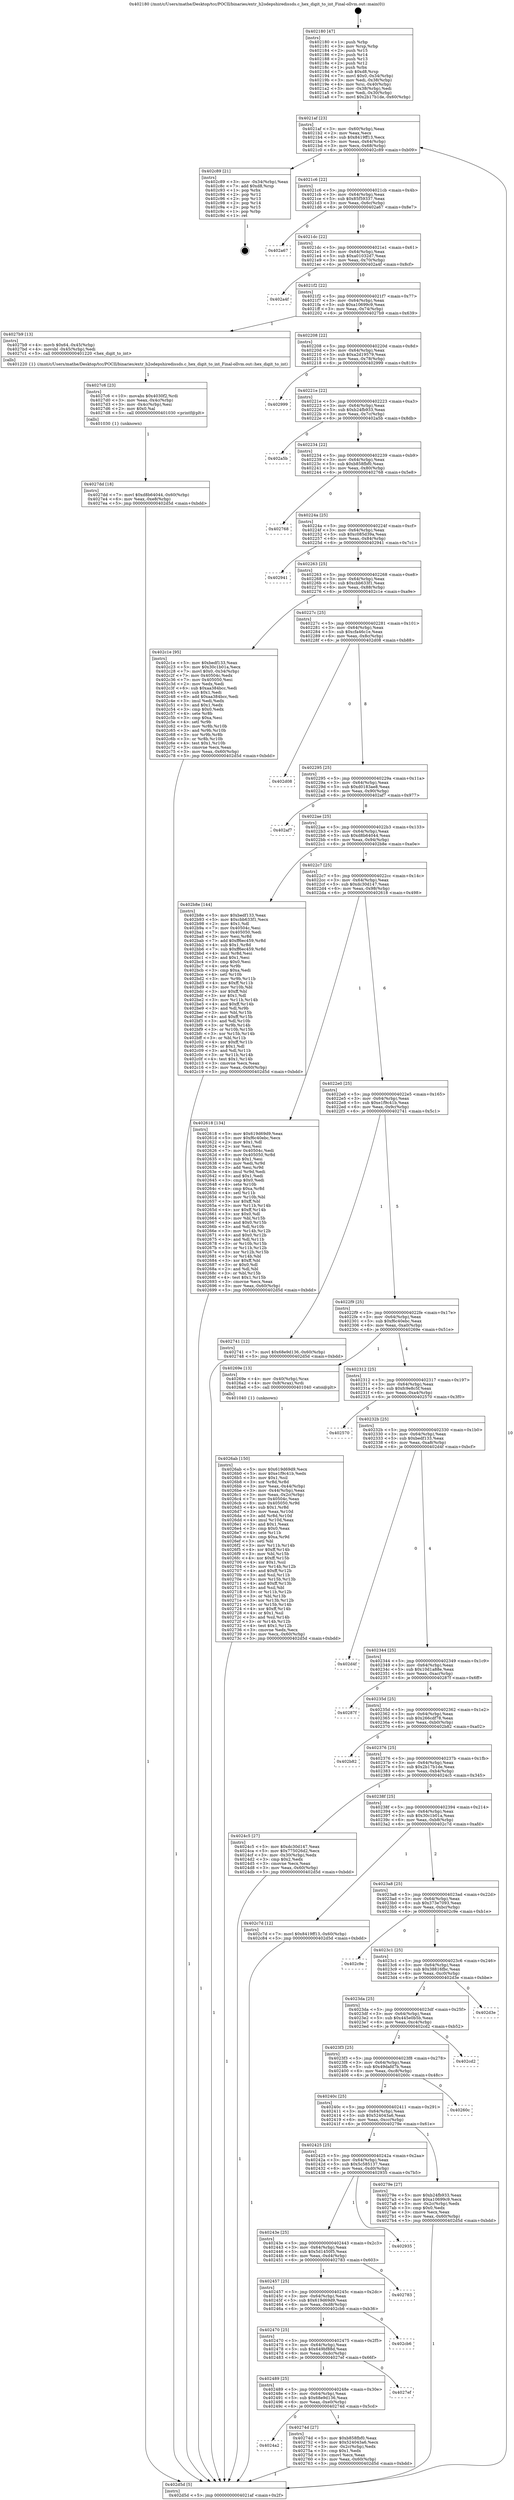 digraph "0x402180" {
  label = "0x402180 (/mnt/c/Users/mathe/Desktop/tcc/POCII/binaries/extr_h2odepshiredissds.c_hex_digit_to_int_Final-ollvm.out::main(0))"
  labelloc = "t"
  node[shape=record]

  Entry [label="",width=0.3,height=0.3,shape=circle,fillcolor=black,style=filled]
  "0x4021af" [label="{
     0x4021af [23]\l
     | [instrs]\l
     &nbsp;&nbsp;0x4021af \<+3\>: mov -0x60(%rbp),%eax\l
     &nbsp;&nbsp;0x4021b2 \<+2\>: mov %eax,%ecx\l
     &nbsp;&nbsp;0x4021b4 \<+6\>: sub $0x8419ff13,%ecx\l
     &nbsp;&nbsp;0x4021ba \<+3\>: mov %eax,-0x64(%rbp)\l
     &nbsp;&nbsp;0x4021bd \<+3\>: mov %ecx,-0x68(%rbp)\l
     &nbsp;&nbsp;0x4021c0 \<+6\>: je 0000000000402c89 \<main+0xb09\>\l
  }"]
  "0x402c89" [label="{
     0x402c89 [21]\l
     | [instrs]\l
     &nbsp;&nbsp;0x402c89 \<+3\>: mov -0x34(%rbp),%eax\l
     &nbsp;&nbsp;0x402c8c \<+7\>: add $0xd8,%rsp\l
     &nbsp;&nbsp;0x402c93 \<+1\>: pop %rbx\l
     &nbsp;&nbsp;0x402c94 \<+2\>: pop %r12\l
     &nbsp;&nbsp;0x402c96 \<+2\>: pop %r13\l
     &nbsp;&nbsp;0x402c98 \<+2\>: pop %r14\l
     &nbsp;&nbsp;0x402c9a \<+2\>: pop %r15\l
     &nbsp;&nbsp;0x402c9c \<+1\>: pop %rbp\l
     &nbsp;&nbsp;0x402c9d \<+1\>: ret\l
  }"]
  "0x4021c6" [label="{
     0x4021c6 [22]\l
     | [instrs]\l
     &nbsp;&nbsp;0x4021c6 \<+5\>: jmp 00000000004021cb \<main+0x4b\>\l
     &nbsp;&nbsp;0x4021cb \<+3\>: mov -0x64(%rbp),%eax\l
     &nbsp;&nbsp;0x4021ce \<+5\>: sub $0x85f59337,%eax\l
     &nbsp;&nbsp;0x4021d3 \<+3\>: mov %eax,-0x6c(%rbp)\l
     &nbsp;&nbsp;0x4021d6 \<+6\>: je 0000000000402a67 \<main+0x8e7\>\l
  }"]
  Exit [label="",width=0.3,height=0.3,shape=circle,fillcolor=black,style=filled,peripheries=2]
  "0x402a67" [label="{
     0x402a67\l
  }", style=dashed]
  "0x4021dc" [label="{
     0x4021dc [22]\l
     | [instrs]\l
     &nbsp;&nbsp;0x4021dc \<+5\>: jmp 00000000004021e1 \<main+0x61\>\l
     &nbsp;&nbsp;0x4021e1 \<+3\>: mov -0x64(%rbp),%eax\l
     &nbsp;&nbsp;0x4021e4 \<+5\>: sub $0xa01032d7,%eax\l
     &nbsp;&nbsp;0x4021e9 \<+3\>: mov %eax,-0x70(%rbp)\l
     &nbsp;&nbsp;0x4021ec \<+6\>: je 0000000000402a4f \<main+0x8cf\>\l
  }"]
  "0x4027dd" [label="{
     0x4027dd [18]\l
     | [instrs]\l
     &nbsp;&nbsp;0x4027dd \<+7\>: movl $0xd8b64044,-0x60(%rbp)\l
     &nbsp;&nbsp;0x4027e4 \<+6\>: mov %eax,-0xe8(%rbp)\l
     &nbsp;&nbsp;0x4027ea \<+5\>: jmp 0000000000402d5d \<main+0xbdd\>\l
  }"]
  "0x402a4f" [label="{
     0x402a4f\l
  }", style=dashed]
  "0x4021f2" [label="{
     0x4021f2 [22]\l
     | [instrs]\l
     &nbsp;&nbsp;0x4021f2 \<+5\>: jmp 00000000004021f7 \<main+0x77\>\l
     &nbsp;&nbsp;0x4021f7 \<+3\>: mov -0x64(%rbp),%eax\l
     &nbsp;&nbsp;0x4021fa \<+5\>: sub $0xa10699c9,%eax\l
     &nbsp;&nbsp;0x4021ff \<+3\>: mov %eax,-0x74(%rbp)\l
     &nbsp;&nbsp;0x402202 \<+6\>: je 00000000004027b9 \<main+0x639\>\l
  }"]
  "0x4027c6" [label="{
     0x4027c6 [23]\l
     | [instrs]\l
     &nbsp;&nbsp;0x4027c6 \<+10\>: movabs $0x4030f2,%rdi\l
     &nbsp;&nbsp;0x4027d0 \<+3\>: mov %eax,-0x4c(%rbp)\l
     &nbsp;&nbsp;0x4027d3 \<+3\>: mov -0x4c(%rbp),%esi\l
     &nbsp;&nbsp;0x4027d6 \<+2\>: mov $0x0,%al\l
     &nbsp;&nbsp;0x4027d8 \<+5\>: call 0000000000401030 \<printf@plt\>\l
     | [calls]\l
     &nbsp;&nbsp;0x401030 \{1\} (unknown)\l
  }"]
  "0x4027b9" [label="{
     0x4027b9 [13]\l
     | [instrs]\l
     &nbsp;&nbsp;0x4027b9 \<+4\>: movb $0x64,-0x45(%rbp)\l
     &nbsp;&nbsp;0x4027bd \<+4\>: movsbl -0x45(%rbp),%edi\l
     &nbsp;&nbsp;0x4027c1 \<+5\>: call 0000000000401220 \<hex_digit_to_int\>\l
     | [calls]\l
     &nbsp;&nbsp;0x401220 \{1\} (/mnt/c/Users/mathe/Desktop/tcc/POCII/binaries/extr_h2odepshiredissds.c_hex_digit_to_int_Final-ollvm.out::hex_digit_to_int)\l
  }"]
  "0x402208" [label="{
     0x402208 [22]\l
     | [instrs]\l
     &nbsp;&nbsp;0x402208 \<+5\>: jmp 000000000040220d \<main+0x8d\>\l
     &nbsp;&nbsp;0x40220d \<+3\>: mov -0x64(%rbp),%eax\l
     &nbsp;&nbsp;0x402210 \<+5\>: sub $0xa2d19579,%eax\l
     &nbsp;&nbsp;0x402215 \<+3\>: mov %eax,-0x78(%rbp)\l
     &nbsp;&nbsp;0x402218 \<+6\>: je 0000000000402999 \<main+0x819\>\l
  }"]
  "0x4024a2" [label="{
     0x4024a2\l
  }", style=dashed]
  "0x402999" [label="{
     0x402999\l
  }", style=dashed]
  "0x40221e" [label="{
     0x40221e [22]\l
     | [instrs]\l
     &nbsp;&nbsp;0x40221e \<+5\>: jmp 0000000000402223 \<main+0xa3\>\l
     &nbsp;&nbsp;0x402223 \<+3\>: mov -0x64(%rbp),%eax\l
     &nbsp;&nbsp;0x402226 \<+5\>: sub $0xb24fb933,%eax\l
     &nbsp;&nbsp;0x40222b \<+3\>: mov %eax,-0x7c(%rbp)\l
     &nbsp;&nbsp;0x40222e \<+6\>: je 0000000000402a5b \<main+0x8db\>\l
  }"]
  "0x40274d" [label="{
     0x40274d [27]\l
     | [instrs]\l
     &nbsp;&nbsp;0x40274d \<+5\>: mov $0xb858fbf0,%eax\l
     &nbsp;&nbsp;0x402752 \<+5\>: mov $0x524043a6,%ecx\l
     &nbsp;&nbsp;0x402757 \<+3\>: mov -0x2c(%rbp),%edx\l
     &nbsp;&nbsp;0x40275a \<+3\>: cmp $0x1,%edx\l
     &nbsp;&nbsp;0x40275d \<+3\>: cmovl %ecx,%eax\l
     &nbsp;&nbsp;0x402760 \<+3\>: mov %eax,-0x60(%rbp)\l
     &nbsp;&nbsp;0x402763 \<+5\>: jmp 0000000000402d5d \<main+0xbdd\>\l
  }"]
  "0x402a5b" [label="{
     0x402a5b\l
  }", style=dashed]
  "0x402234" [label="{
     0x402234 [22]\l
     | [instrs]\l
     &nbsp;&nbsp;0x402234 \<+5\>: jmp 0000000000402239 \<main+0xb9\>\l
     &nbsp;&nbsp;0x402239 \<+3\>: mov -0x64(%rbp),%eax\l
     &nbsp;&nbsp;0x40223c \<+5\>: sub $0xb858fbf0,%eax\l
     &nbsp;&nbsp;0x402241 \<+3\>: mov %eax,-0x80(%rbp)\l
     &nbsp;&nbsp;0x402244 \<+6\>: je 0000000000402768 \<main+0x5e8\>\l
  }"]
  "0x402489" [label="{
     0x402489 [25]\l
     | [instrs]\l
     &nbsp;&nbsp;0x402489 \<+5\>: jmp 000000000040248e \<main+0x30e\>\l
     &nbsp;&nbsp;0x40248e \<+3\>: mov -0x64(%rbp),%eax\l
     &nbsp;&nbsp;0x402491 \<+5\>: sub $0x68e9d136,%eax\l
     &nbsp;&nbsp;0x402496 \<+6\>: mov %eax,-0xe0(%rbp)\l
     &nbsp;&nbsp;0x40249c \<+6\>: je 000000000040274d \<main+0x5cd\>\l
  }"]
  "0x402768" [label="{
     0x402768\l
  }", style=dashed]
  "0x40224a" [label="{
     0x40224a [25]\l
     | [instrs]\l
     &nbsp;&nbsp;0x40224a \<+5\>: jmp 000000000040224f \<main+0xcf\>\l
     &nbsp;&nbsp;0x40224f \<+3\>: mov -0x64(%rbp),%eax\l
     &nbsp;&nbsp;0x402252 \<+5\>: sub $0xc085d39a,%eax\l
     &nbsp;&nbsp;0x402257 \<+6\>: mov %eax,-0x84(%rbp)\l
     &nbsp;&nbsp;0x40225d \<+6\>: je 0000000000402941 \<main+0x7c1\>\l
  }"]
  "0x4027ef" [label="{
     0x4027ef\l
  }", style=dashed]
  "0x402941" [label="{
     0x402941\l
  }", style=dashed]
  "0x402263" [label="{
     0x402263 [25]\l
     | [instrs]\l
     &nbsp;&nbsp;0x402263 \<+5\>: jmp 0000000000402268 \<main+0xe8\>\l
     &nbsp;&nbsp;0x402268 \<+3\>: mov -0x64(%rbp),%eax\l
     &nbsp;&nbsp;0x40226b \<+5\>: sub $0xcbb633f1,%eax\l
     &nbsp;&nbsp;0x402270 \<+6\>: mov %eax,-0x88(%rbp)\l
     &nbsp;&nbsp;0x402276 \<+6\>: je 0000000000402c1e \<main+0xa9e\>\l
  }"]
  "0x402470" [label="{
     0x402470 [25]\l
     | [instrs]\l
     &nbsp;&nbsp;0x402470 \<+5\>: jmp 0000000000402475 \<main+0x2f5\>\l
     &nbsp;&nbsp;0x402475 \<+3\>: mov -0x64(%rbp),%eax\l
     &nbsp;&nbsp;0x402478 \<+5\>: sub $0x649bf88d,%eax\l
     &nbsp;&nbsp;0x40247d \<+6\>: mov %eax,-0xdc(%rbp)\l
     &nbsp;&nbsp;0x402483 \<+6\>: je 00000000004027ef \<main+0x66f\>\l
  }"]
  "0x402c1e" [label="{
     0x402c1e [95]\l
     | [instrs]\l
     &nbsp;&nbsp;0x402c1e \<+5\>: mov $0xbedf133,%eax\l
     &nbsp;&nbsp;0x402c23 \<+5\>: mov $0x30c1b01a,%ecx\l
     &nbsp;&nbsp;0x402c28 \<+7\>: movl $0x0,-0x34(%rbp)\l
     &nbsp;&nbsp;0x402c2f \<+7\>: mov 0x40504c,%edx\l
     &nbsp;&nbsp;0x402c36 \<+7\>: mov 0x405050,%esi\l
     &nbsp;&nbsp;0x402c3d \<+2\>: mov %edx,%edi\l
     &nbsp;&nbsp;0x402c3f \<+6\>: sub $0xaa384bcc,%edi\l
     &nbsp;&nbsp;0x402c45 \<+3\>: sub $0x1,%edi\l
     &nbsp;&nbsp;0x402c48 \<+6\>: add $0xaa384bcc,%edi\l
     &nbsp;&nbsp;0x402c4e \<+3\>: imul %edi,%edx\l
     &nbsp;&nbsp;0x402c51 \<+3\>: and $0x1,%edx\l
     &nbsp;&nbsp;0x402c54 \<+3\>: cmp $0x0,%edx\l
     &nbsp;&nbsp;0x402c57 \<+4\>: sete %r8b\l
     &nbsp;&nbsp;0x402c5b \<+3\>: cmp $0xa,%esi\l
     &nbsp;&nbsp;0x402c5e \<+4\>: setl %r9b\l
     &nbsp;&nbsp;0x402c62 \<+3\>: mov %r8b,%r10b\l
     &nbsp;&nbsp;0x402c65 \<+3\>: and %r9b,%r10b\l
     &nbsp;&nbsp;0x402c68 \<+3\>: xor %r9b,%r8b\l
     &nbsp;&nbsp;0x402c6b \<+3\>: or %r8b,%r10b\l
     &nbsp;&nbsp;0x402c6e \<+4\>: test $0x1,%r10b\l
     &nbsp;&nbsp;0x402c72 \<+3\>: cmovne %ecx,%eax\l
     &nbsp;&nbsp;0x402c75 \<+3\>: mov %eax,-0x60(%rbp)\l
     &nbsp;&nbsp;0x402c78 \<+5\>: jmp 0000000000402d5d \<main+0xbdd\>\l
  }"]
  "0x40227c" [label="{
     0x40227c [25]\l
     | [instrs]\l
     &nbsp;&nbsp;0x40227c \<+5\>: jmp 0000000000402281 \<main+0x101\>\l
     &nbsp;&nbsp;0x402281 \<+3\>: mov -0x64(%rbp),%eax\l
     &nbsp;&nbsp;0x402284 \<+5\>: sub $0xcfa46c1e,%eax\l
     &nbsp;&nbsp;0x402289 \<+6\>: mov %eax,-0x8c(%rbp)\l
     &nbsp;&nbsp;0x40228f \<+6\>: je 0000000000402d08 \<main+0xb88\>\l
  }"]
  "0x402cb6" [label="{
     0x402cb6\l
  }", style=dashed]
  "0x402d08" [label="{
     0x402d08\l
  }", style=dashed]
  "0x402295" [label="{
     0x402295 [25]\l
     | [instrs]\l
     &nbsp;&nbsp;0x402295 \<+5\>: jmp 000000000040229a \<main+0x11a\>\l
     &nbsp;&nbsp;0x40229a \<+3\>: mov -0x64(%rbp),%eax\l
     &nbsp;&nbsp;0x40229d \<+5\>: sub $0xd0183ae8,%eax\l
     &nbsp;&nbsp;0x4022a2 \<+6\>: mov %eax,-0x90(%rbp)\l
     &nbsp;&nbsp;0x4022a8 \<+6\>: je 0000000000402af7 \<main+0x977\>\l
  }"]
  "0x402457" [label="{
     0x402457 [25]\l
     | [instrs]\l
     &nbsp;&nbsp;0x402457 \<+5\>: jmp 000000000040245c \<main+0x2dc\>\l
     &nbsp;&nbsp;0x40245c \<+3\>: mov -0x64(%rbp),%eax\l
     &nbsp;&nbsp;0x40245f \<+5\>: sub $0x619d69d9,%eax\l
     &nbsp;&nbsp;0x402464 \<+6\>: mov %eax,-0xd8(%rbp)\l
     &nbsp;&nbsp;0x40246a \<+6\>: je 0000000000402cb6 \<main+0xb36\>\l
  }"]
  "0x402af7" [label="{
     0x402af7\l
  }", style=dashed]
  "0x4022ae" [label="{
     0x4022ae [25]\l
     | [instrs]\l
     &nbsp;&nbsp;0x4022ae \<+5\>: jmp 00000000004022b3 \<main+0x133\>\l
     &nbsp;&nbsp;0x4022b3 \<+3\>: mov -0x64(%rbp),%eax\l
     &nbsp;&nbsp;0x4022b6 \<+5\>: sub $0xd8b64044,%eax\l
     &nbsp;&nbsp;0x4022bb \<+6\>: mov %eax,-0x94(%rbp)\l
     &nbsp;&nbsp;0x4022c1 \<+6\>: je 0000000000402b8e \<main+0xa0e\>\l
  }"]
  "0x402783" [label="{
     0x402783\l
  }", style=dashed]
  "0x402b8e" [label="{
     0x402b8e [144]\l
     | [instrs]\l
     &nbsp;&nbsp;0x402b8e \<+5\>: mov $0xbedf133,%eax\l
     &nbsp;&nbsp;0x402b93 \<+5\>: mov $0xcbb633f1,%ecx\l
     &nbsp;&nbsp;0x402b98 \<+2\>: mov $0x1,%dl\l
     &nbsp;&nbsp;0x402b9a \<+7\>: mov 0x40504c,%esi\l
     &nbsp;&nbsp;0x402ba1 \<+7\>: mov 0x405050,%edi\l
     &nbsp;&nbsp;0x402ba8 \<+3\>: mov %esi,%r8d\l
     &nbsp;&nbsp;0x402bab \<+7\>: add $0xff6ec459,%r8d\l
     &nbsp;&nbsp;0x402bb2 \<+4\>: sub $0x1,%r8d\l
     &nbsp;&nbsp;0x402bb6 \<+7\>: sub $0xff6ec459,%r8d\l
     &nbsp;&nbsp;0x402bbd \<+4\>: imul %r8d,%esi\l
     &nbsp;&nbsp;0x402bc1 \<+3\>: and $0x1,%esi\l
     &nbsp;&nbsp;0x402bc4 \<+3\>: cmp $0x0,%esi\l
     &nbsp;&nbsp;0x402bc7 \<+4\>: sete %r9b\l
     &nbsp;&nbsp;0x402bcb \<+3\>: cmp $0xa,%edi\l
     &nbsp;&nbsp;0x402bce \<+4\>: setl %r10b\l
     &nbsp;&nbsp;0x402bd2 \<+3\>: mov %r9b,%r11b\l
     &nbsp;&nbsp;0x402bd5 \<+4\>: xor $0xff,%r11b\l
     &nbsp;&nbsp;0x402bd9 \<+3\>: mov %r10b,%bl\l
     &nbsp;&nbsp;0x402bdc \<+3\>: xor $0xff,%bl\l
     &nbsp;&nbsp;0x402bdf \<+3\>: xor $0x1,%dl\l
     &nbsp;&nbsp;0x402be2 \<+3\>: mov %r11b,%r14b\l
     &nbsp;&nbsp;0x402be5 \<+4\>: and $0xff,%r14b\l
     &nbsp;&nbsp;0x402be9 \<+3\>: and %dl,%r9b\l
     &nbsp;&nbsp;0x402bec \<+3\>: mov %bl,%r15b\l
     &nbsp;&nbsp;0x402bef \<+4\>: and $0xff,%r15b\l
     &nbsp;&nbsp;0x402bf3 \<+3\>: and %dl,%r10b\l
     &nbsp;&nbsp;0x402bf6 \<+3\>: or %r9b,%r14b\l
     &nbsp;&nbsp;0x402bf9 \<+3\>: or %r10b,%r15b\l
     &nbsp;&nbsp;0x402bfc \<+3\>: xor %r15b,%r14b\l
     &nbsp;&nbsp;0x402bff \<+3\>: or %bl,%r11b\l
     &nbsp;&nbsp;0x402c02 \<+4\>: xor $0xff,%r11b\l
     &nbsp;&nbsp;0x402c06 \<+3\>: or $0x1,%dl\l
     &nbsp;&nbsp;0x402c09 \<+3\>: and %dl,%r11b\l
     &nbsp;&nbsp;0x402c0c \<+3\>: or %r11b,%r14b\l
     &nbsp;&nbsp;0x402c0f \<+4\>: test $0x1,%r14b\l
     &nbsp;&nbsp;0x402c13 \<+3\>: cmovne %ecx,%eax\l
     &nbsp;&nbsp;0x402c16 \<+3\>: mov %eax,-0x60(%rbp)\l
     &nbsp;&nbsp;0x402c19 \<+5\>: jmp 0000000000402d5d \<main+0xbdd\>\l
  }"]
  "0x4022c7" [label="{
     0x4022c7 [25]\l
     | [instrs]\l
     &nbsp;&nbsp;0x4022c7 \<+5\>: jmp 00000000004022cc \<main+0x14c\>\l
     &nbsp;&nbsp;0x4022cc \<+3\>: mov -0x64(%rbp),%eax\l
     &nbsp;&nbsp;0x4022cf \<+5\>: sub $0xdc30d147,%eax\l
     &nbsp;&nbsp;0x4022d4 \<+6\>: mov %eax,-0x98(%rbp)\l
     &nbsp;&nbsp;0x4022da \<+6\>: je 0000000000402618 \<main+0x498\>\l
  }"]
  "0x40243e" [label="{
     0x40243e [25]\l
     | [instrs]\l
     &nbsp;&nbsp;0x40243e \<+5\>: jmp 0000000000402443 \<main+0x2c3\>\l
     &nbsp;&nbsp;0x402443 \<+3\>: mov -0x64(%rbp),%eax\l
     &nbsp;&nbsp;0x402446 \<+5\>: sub $0x5d1450f5,%eax\l
     &nbsp;&nbsp;0x40244b \<+6\>: mov %eax,-0xd4(%rbp)\l
     &nbsp;&nbsp;0x402451 \<+6\>: je 0000000000402783 \<main+0x603\>\l
  }"]
  "0x402618" [label="{
     0x402618 [134]\l
     | [instrs]\l
     &nbsp;&nbsp;0x402618 \<+5\>: mov $0x619d69d9,%eax\l
     &nbsp;&nbsp;0x40261d \<+5\>: mov $0xf6c40ebc,%ecx\l
     &nbsp;&nbsp;0x402622 \<+2\>: mov $0x1,%dl\l
     &nbsp;&nbsp;0x402624 \<+2\>: xor %esi,%esi\l
     &nbsp;&nbsp;0x402626 \<+7\>: mov 0x40504c,%edi\l
     &nbsp;&nbsp;0x40262d \<+8\>: mov 0x405050,%r8d\l
     &nbsp;&nbsp;0x402635 \<+3\>: sub $0x1,%esi\l
     &nbsp;&nbsp;0x402638 \<+3\>: mov %edi,%r9d\l
     &nbsp;&nbsp;0x40263b \<+3\>: add %esi,%r9d\l
     &nbsp;&nbsp;0x40263e \<+4\>: imul %r9d,%edi\l
     &nbsp;&nbsp;0x402642 \<+3\>: and $0x1,%edi\l
     &nbsp;&nbsp;0x402645 \<+3\>: cmp $0x0,%edi\l
     &nbsp;&nbsp;0x402648 \<+4\>: sete %r10b\l
     &nbsp;&nbsp;0x40264c \<+4\>: cmp $0xa,%r8d\l
     &nbsp;&nbsp;0x402650 \<+4\>: setl %r11b\l
     &nbsp;&nbsp;0x402654 \<+3\>: mov %r10b,%bl\l
     &nbsp;&nbsp;0x402657 \<+3\>: xor $0xff,%bl\l
     &nbsp;&nbsp;0x40265a \<+3\>: mov %r11b,%r14b\l
     &nbsp;&nbsp;0x40265d \<+4\>: xor $0xff,%r14b\l
     &nbsp;&nbsp;0x402661 \<+3\>: xor $0x0,%dl\l
     &nbsp;&nbsp;0x402664 \<+3\>: mov %bl,%r15b\l
     &nbsp;&nbsp;0x402667 \<+4\>: and $0x0,%r15b\l
     &nbsp;&nbsp;0x40266b \<+3\>: and %dl,%r10b\l
     &nbsp;&nbsp;0x40266e \<+3\>: mov %r14b,%r12b\l
     &nbsp;&nbsp;0x402671 \<+4\>: and $0x0,%r12b\l
     &nbsp;&nbsp;0x402675 \<+3\>: and %dl,%r11b\l
     &nbsp;&nbsp;0x402678 \<+3\>: or %r10b,%r15b\l
     &nbsp;&nbsp;0x40267b \<+3\>: or %r11b,%r12b\l
     &nbsp;&nbsp;0x40267e \<+3\>: xor %r12b,%r15b\l
     &nbsp;&nbsp;0x402681 \<+3\>: or %r14b,%bl\l
     &nbsp;&nbsp;0x402684 \<+3\>: xor $0xff,%bl\l
     &nbsp;&nbsp;0x402687 \<+3\>: or $0x0,%dl\l
     &nbsp;&nbsp;0x40268a \<+2\>: and %dl,%bl\l
     &nbsp;&nbsp;0x40268c \<+3\>: or %bl,%r15b\l
     &nbsp;&nbsp;0x40268f \<+4\>: test $0x1,%r15b\l
     &nbsp;&nbsp;0x402693 \<+3\>: cmovne %ecx,%eax\l
     &nbsp;&nbsp;0x402696 \<+3\>: mov %eax,-0x60(%rbp)\l
     &nbsp;&nbsp;0x402699 \<+5\>: jmp 0000000000402d5d \<main+0xbdd\>\l
  }"]
  "0x4022e0" [label="{
     0x4022e0 [25]\l
     | [instrs]\l
     &nbsp;&nbsp;0x4022e0 \<+5\>: jmp 00000000004022e5 \<main+0x165\>\l
     &nbsp;&nbsp;0x4022e5 \<+3\>: mov -0x64(%rbp),%eax\l
     &nbsp;&nbsp;0x4022e8 \<+5\>: sub $0xe1f9c41b,%eax\l
     &nbsp;&nbsp;0x4022ed \<+6\>: mov %eax,-0x9c(%rbp)\l
     &nbsp;&nbsp;0x4022f3 \<+6\>: je 0000000000402741 \<main+0x5c1\>\l
  }"]
  "0x402935" [label="{
     0x402935\l
  }", style=dashed]
  "0x402741" [label="{
     0x402741 [12]\l
     | [instrs]\l
     &nbsp;&nbsp;0x402741 \<+7\>: movl $0x68e9d136,-0x60(%rbp)\l
     &nbsp;&nbsp;0x402748 \<+5\>: jmp 0000000000402d5d \<main+0xbdd\>\l
  }"]
  "0x4022f9" [label="{
     0x4022f9 [25]\l
     | [instrs]\l
     &nbsp;&nbsp;0x4022f9 \<+5\>: jmp 00000000004022fe \<main+0x17e\>\l
     &nbsp;&nbsp;0x4022fe \<+3\>: mov -0x64(%rbp),%eax\l
     &nbsp;&nbsp;0x402301 \<+5\>: sub $0xf6c40ebc,%eax\l
     &nbsp;&nbsp;0x402306 \<+6\>: mov %eax,-0xa0(%rbp)\l
     &nbsp;&nbsp;0x40230c \<+6\>: je 000000000040269e \<main+0x51e\>\l
  }"]
  "0x402425" [label="{
     0x402425 [25]\l
     | [instrs]\l
     &nbsp;&nbsp;0x402425 \<+5\>: jmp 000000000040242a \<main+0x2aa\>\l
     &nbsp;&nbsp;0x40242a \<+3\>: mov -0x64(%rbp),%eax\l
     &nbsp;&nbsp;0x40242d \<+5\>: sub $0x5c585137,%eax\l
     &nbsp;&nbsp;0x402432 \<+6\>: mov %eax,-0xd0(%rbp)\l
     &nbsp;&nbsp;0x402438 \<+6\>: je 0000000000402935 \<main+0x7b5\>\l
  }"]
  "0x40269e" [label="{
     0x40269e [13]\l
     | [instrs]\l
     &nbsp;&nbsp;0x40269e \<+4\>: mov -0x40(%rbp),%rax\l
     &nbsp;&nbsp;0x4026a2 \<+4\>: mov 0x8(%rax),%rdi\l
     &nbsp;&nbsp;0x4026a6 \<+5\>: call 0000000000401040 \<atoi@plt\>\l
     | [calls]\l
     &nbsp;&nbsp;0x401040 \{1\} (unknown)\l
  }"]
  "0x402312" [label="{
     0x402312 [25]\l
     | [instrs]\l
     &nbsp;&nbsp;0x402312 \<+5\>: jmp 0000000000402317 \<main+0x197\>\l
     &nbsp;&nbsp;0x402317 \<+3\>: mov -0x64(%rbp),%eax\l
     &nbsp;&nbsp;0x40231a \<+5\>: sub $0xfc9e8c5f,%eax\l
     &nbsp;&nbsp;0x40231f \<+6\>: mov %eax,-0xa4(%rbp)\l
     &nbsp;&nbsp;0x402325 \<+6\>: je 0000000000402570 \<main+0x3f0\>\l
  }"]
  "0x40279e" [label="{
     0x40279e [27]\l
     | [instrs]\l
     &nbsp;&nbsp;0x40279e \<+5\>: mov $0xb24fb933,%eax\l
     &nbsp;&nbsp;0x4027a3 \<+5\>: mov $0xa10699c9,%ecx\l
     &nbsp;&nbsp;0x4027a8 \<+3\>: mov -0x2c(%rbp),%edx\l
     &nbsp;&nbsp;0x4027ab \<+3\>: cmp $0x0,%edx\l
     &nbsp;&nbsp;0x4027ae \<+3\>: cmove %ecx,%eax\l
     &nbsp;&nbsp;0x4027b1 \<+3\>: mov %eax,-0x60(%rbp)\l
     &nbsp;&nbsp;0x4027b4 \<+5\>: jmp 0000000000402d5d \<main+0xbdd\>\l
  }"]
  "0x402570" [label="{
     0x402570\l
  }", style=dashed]
  "0x40232b" [label="{
     0x40232b [25]\l
     | [instrs]\l
     &nbsp;&nbsp;0x40232b \<+5\>: jmp 0000000000402330 \<main+0x1b0\>\l
     &nbsp;&nbsp;0x402330 \<+3\>: mov -0x64(%rbp),%eax\l
     &nbsp;&nbsp;0x402333 \<+5\>: sub $0xbedf133,%eax\l
     &nbsp;&nbsp;0x402338 \<+6\>: mov %eax,-0xa8(%rbp)\l
     &nbsp;&nbsp;0x40233e \<+6\>: je 0000000000402d4f \<main+0xbcf\>\l
  }"]
  "0x40240c" [label="{
     0x40240c [25]\l
     | [instrs]\l
     &nbsp;&nbsp;0x40240c \<+5\>: jmp 0000000000402411 \<main+0x291\>\l
     &nbsp;&nbsp;0x402411 \<+3\>: mov -0x64(%rbp),%eax\l
     &nbsp;&nbsp;0x402414 \<+5\>: sub $0x524043a6,%eax\l
     &nbsp;&nbsp;0x402419 \<+6\>: mov %eax,-0xcc(%rbp)\l
     &nbsp;&nbsp;0x40241f \<+6\>: je 000000000040279e \<main+0x61e\>\l
  }"]
  "0x402d4f" [label="{
     0x402d4f\l
  }", style=dashed]
  "0x402344" [label="{
     0x402344 [25]\l
     | [instrs]\l
     &nbsp;&nbsp;0x402344 \<+5\>: jmp 0000000000402349 \<main+0x1c9\>\l
     &nbsp;&nbsp;0x402349 \<+3\>: mov -0x64(%rbp),%eax\l
     &nbsp;&nbsp;0x40234c \<+5\>: sub $0x10d1a88e,%eax\l
     &nbsp;&nbsp;0x402351 \<+6\>: mov %eax,-0xac(%rbp)\l
     &nbsp;&nbsp;0x402357 \<+6\>: je 000000000040287f \<main+0x6ff\>\l
  }"]
  "0x40260c" [label="{
     0x40260c\l
  }", style=dashed]
  "0x40287f" [label="{
     0x40287f\l
  }", style=dashed]
  "0x40235d" [label="{
     0x40235d [25]\l
     | [instrs]\l
     &nbsp;&nbsp;0x40235d \<+5\>: jmp 0000000000402362 \<main+0x1e2\>\l
     &nbsp;&nbsp;0x402362 \<+3\>: mov -0x64(%rbp),%eax\l
     &nbsp;&nbsp;0x402365 \<+5\>: sub $0x266cdf78,%eax\l
     &nbsp;&nbsp;0x40236a \<+6\>: mov %eax,-0xb0(%rbp)\l
     &nbsp;&nbsp;0x402370 \<+6\>: je 0000000000402b82 \<main+0xa02\>\l
  }"]
  "0x4023f3" [label="{
     0x4023f3 [25]\l
     | [instrs]\l
     &nbsp;&nbsp;0x4023f3 \<+5\>: jmp 00000000004023f8 \<main+0x278\>\l
     &nbsp;&nbsp;0x4023f8 \<+3\>: mov -0x64(%rbp),%eax\l
     &nbsp;&nbsp;0x4023fb \<+5\>: sub $0x49dafd7b,%eax\l
     &nbsp;&nbsp;0x402400 \<+6\>: mov %eax,-0xc8(%rbp)\l
     &nbsp;&nbsp;0x402406 \<+6\>: je 000000000040260c \<main+0x48c\>\l
  }"]
  "0x402b82" [label="{
     0x402b82\l
  }", style=dashed]
  "0x402376" [label="{
     0x402376 [25]\l
     | [instrs]\l
     &nbsp;&nbsp;0x402376 \<+5\>: jmp 000000000040237b \<main+0x1fb\>\l
     &nbsp;&nbsp;0x40237b \<+3\>: mov -0x64(%rbp),%eax\l
     &nbsp;&nbsp;0x40237e \<+5\>: sub $0x2b17b1de,%eax\l
     &nbsp;&nbsp;0x402383 \<+6\>: mov %eax,-0xb4(%rbp)\l
     &nbsp;&nbsp;0x402389 \<+6\>: je 00000000004024c5 \<main+0x345\>\l
  }"]
  "0x402cd2" [label="{
     0x402cd2\l
  }", style=dashed]
  "0x4024c5" [label="{
     0x4024c5 [27]\l
     | [instrs]\l
     &nbsp;&nbsp;0x4024c5 \<+5\>: mov $0xdc30d147,%eax\l
     &nbsp;&nbsp;0x4024ca \<+5\>: mov $0x775026d2,%ecx\l
     &nbsp;&nbsp;0x4024cf \<+3\>: mov -0x30(%rbp),%edx\l
     &nbsp;&nbsp;0x4024d2 \<+3\>: cmp $0x2,%edx\l
     &nbsp;&nbsp;0x4024d5 \<+3\>: cmovne %ecx,%eax\l
     &nbsp;&nbsp;0x4024d8 \<+3\>: mov %eax,-0x60(%rbp)\l
     &nbsp;&nbsp;0x4024db \<+5\>: jmp 0000000000402d5d \<main+0xbdd\>\l
  }"]
  "0x40238f" [label="{
     0x40238f [25]\l
     | [instrs]\l
     &nbsp;&nbsp;0x40238f \<+5\>: jmp 0000000000402394 \<main+0x214\>\l
     &nbsp;&nbsp;0x402394 \<+3\>: mov -0x64(%rbp),%eax\l
     &nbsp;&nbsp;0x402397 \<+5\>: sub $0x30c1b01a,%eax\l
     &nbsp;&nbsp;0x40239c \<+6\>: mov %eax,-0xb8(%rbp)\l
     &nbsp;&nbsp;0x4023a2 \<+6\>: je 0000000000402c7d \<main+0xafd\>\l
  }"]
  "0x402d5d" [label="{
     0x402d5d [5]\l
     | [instrs]\l
     &nbsp;&nbsp;0x402d5d \<+5\>: jmp 00000000004021af \<main+0x2f\>\l
  }"]
  "0x402180" [label="{
     0x402180 [47]\l
     | [instrs]\l
     &nbsp;&nbsp;0x402180 \<+1\>: push %rbp\l
     &nbsp;&nbsp;0x402181 \<+3\>: mov %rsp,%rbp\l
     &nbsp;&nbsp;0x402184 \<+2\>: push %r15\l
     &nbsp;&nbsp;0x402186 \<+2\>: push %r14\l
     &nbsp;&nbsp;0x402188 \<+2\>: push %r13\l
     &nbsp;&nbsp;0x40218a \<+2\>: push %r12\l
     &nbsp;&nbsp;0x40218c \<+1\>: push %rbx\l
     &nbsp;&nbsp;0x40218d \<+7\>: sub $0xd8,%rsp\l
     &nbsp;&nbsp;0x402194 \<+7\>: movl $0x0,-0x34(%rbp)\l
     &nbsp;&nbsp;0x40219b \<+3\>: mov %edi,-0x38(%rbp)\l
     &nbsp;&nbsp;0x40219e \<+4\>: mov %rsi,-0x40(%rbp)\l
     &nbsp;&nbsp;0x4021a2 \<+3\>: mov -0x38(%rbp),%edi\l
     &nbsp;&nbsp;0x4021a5 \<+3\>: mov %edi,-0x30(%rbp)\l
     &nbsp;&nbsp;0x4021a8 \<+7\>: movl $0x2b17b1de,-0x60(%rbp)\l
  }"]
  "0x4026ab" [label="{
     0x4026ab [150]\l
     | [instrs]\l
     &nbsp;&nbsp;0x4026ab \<+5\>: mov $0x619d69d9,%ecx\l
     &nbsp;&nbsp;0x4026b0 \<+5\>: mov $0xe1f9c41b,%edx\l
     &nbsp;&nbsp;0x4026b5 \<+3\>: mov $0x1,%sil\l
     &nbsp;&nbsp;0x4026b8 \<+3\>: xor %r8d,%r8d\l
     &nbsp;&nbsp;0x4026bb \<+3\>: mov %eax,-0x44(%rbp)\l
     &nbsp;&nbsp;0x4026be \<+3\>: mov -0x44(%rbp),%eax\l
     &nbsp;&nbsp;0x4026c1 \<+3\>: mov %eax,-0x2c(%rbp)\l
     &nbsp;&nbsp;0x4026c4 \<+7\>: mov 0x40504c,%eax\l
     &nbsp;&nbsp;0x4026cb \<+8\>: mov 0x405050,%r9d\l
     &nbsp;&nbsp;0x4026d3 \<+4\>: sub $0x1,%r8d\l
     &nbsp;&nbsp;0x4026d7 \<+3\>: mov %eax,%r10d\l
     &nbsp;&nbsp;0x4026da \<+3\>: add %r8d,%r10d\l
     &nbsp;&nbsp;0x4026dd \<+4\>: imul %r10d,%eax\l
     &nbsp;&nbsp;0x4026e1 \<+3\>: and $0x1,%eax\l
     &nbsp;&nbsp;0x4026e4 \<+3\>: cmp $0x0,%eax\l
     &nbsp;&nbsp;0x4026e7 \<+4\>: sete %r11b\l
     &nbsp;&nbsp;0x4026eb \<+4\>: cmp $0xa,%r9d\l
     &nbsp;&nbsp;0x4026ef \<+3\>: setl %bl\l
     &nbsp;&nbsp;0x4026f2 \<+3\>: mov %r11b,%r14b\l
     &nbsp;&nbsp;0x4026f5 \<+4\>: xor $0xff,%r14b\l
     &nbsp;&nbsp;0x4026f9 \<+3\>: mov %bl,%r15b\l
     &nbsp;&nbsp;0x4026fc \<+4\>: xor $0xff,%r15b\l
     &nbsp;&nbsp;0x402700 \<+4\>: xor $0x1,%sil\l
     &nbsp;&nbsp;0x402704 \<+3\>: mov %r14b,%r12b\l
     &nbsp;&nbsp;0x402707 \<+4\>: and $0xff,%r12b\l
     &nbsp;&nbsp;0x40270b \<+3\>: and %sil,%r11b\l
     &nbsp;&nbsp;0x40270e \<+3\>: mov %r15b,%r13b\l
     &nbsp;&nbsp;0x402711 \<+4\>: and $0xff,%r13b\l
     &nbsp;&nbsp;0x402715 \<+3\>: and %sil,%bl\l
     &nbsp;&nbsp;0x402718 \<+3\>: or %r11b,%r12b\l
     &nbsp;&nbsp;0x40271b \<+3\>: or %bl,%r13b\l
     &nbsp;&nbsp;0x40271e \<+3\>: xor %r13b,%r12b\l
     &nbsp;&nbsp;0x402721 \<+3\>: or %r15b,%r14b\l
     &nbsp;&nbsp;0x402724 \<+4\>: xor $0xff,%r14b\l
     &nbsp;&nbsp;0x402728 \<+4\>: or $0x1,%sil\l
     &nbsp;&nbsp;0x40272c \<+3\>: and %sil,%r14b\l
     &nbsp;&nbsp;0x40272f \<+3\>: or %r14b,%r12b\l
     &nbsp;&nbsp;0x402732 \<+4\>: test $0x1,%r12b\l
     &nbsp;&nbsp;0x402736 \<+3\>: cmovne %edx,%ecx\l
     &nbsp;&nbsp;0x402739 \<+3\>: mov %ecx,-0x60(%rbp)\l
     &nbsp;&nbsp;0x40273c \<+5\>: jmp 0000000000402d5d \<main+0xbdd\>\l
  }"]
  "0x4023da" [label="{
     0x4023da [25]\l
     | [instrs]\l
     &nbsp;&nbsp;0x4023da \<+5\>: jmp 00000000004023df \<main+0x25f\>\l
     &nbsp;&nbsp;0x4023df \<+3\>: mov -0x64(%rbp),%eax\l
     &nbsp;&nbsp;0x4023e2 \<+5\>: sub $0x445e0b5b,%eax\l
     &nbsp;&nbsp;0x4023e7 \<+6\>: mov %eax,-0xc4(%rbp)\l
     &nbsp;&nbsp;0x4023ed \<+6\>: je 0000000000402cd2 \<main+0xb52\>\l
  }"]
  "0x402c7d" [label="{
     0x402c7d [12]\l
     | [instrs]\l
     &nbsp;&nbsp;0x402c7d \<+7\>: movl $0x8419ff13,-0x60(%rbp)\l
     &nbsp;&nbsp;0x402c84 \<+5\>: jmp 0000000000402d5d \<main+0xbdd\>\l
  }"]
  "0x4023a8" [label="{
     0x4023a8 [25]\l
     | [instrs]\l
     &nbsp;&nbsp;0x4023a8 \<+5\>: jmp 00000000004023ad \<main+0x22d\>\l
     &nbsp;&nbsp;0x4023ad \<+3\>: mov -0x64(%rbp),%eax\l
     &nbsp;&nbsp;0x4023b0 \<+5\>: sub $0x373e7093,%eax\l
     &nbsp;&nbsp;0x4023b5 \<+6\>: mov %eax,-0xbc(%rbp)\l
     &nbsp;&nbsp;0x4023bb \<+6\>: je 0000000000402c9e \<main+0xb1e\>\l
  }"]
  "0x402d3e" [label="{
     0x402d3e\l
  }", style=dashed]
  "0x402c9e" [label="{
     0x402c9e\l
  }", style=dashed]
  "0x4023c1" [label="{
     0x4023c1 [25]\l
     | [instrs]\l
     &nbsp;&nbsp;0x4023c1 \<+5\>: jmp 00000000004023c6 \<main+0x246\>\l
     &nbsp;&nbsp;0x4023c6 \<+3\>: mov -0x64(%rbp),%eax\l
     &nbsp;&nbsp;0x4023c9 \<+5\>: sub $0x38816fbc,%eax\l
     &nbsp;&nbsp;0x4023ce \<+6\>: mov %eax,-0xc0(%rbp)\l
     &nbsp;&nbsp;0x4023d4 \<+6\>: je 0000000000402d3e \<main+0xbbe\>\l
  }"]
  Entry -> "0x402180" [label=" 1"]
  "0x4021af" -> "0x402c89" [label=" 1"]
  "0x4021af" -> "0x4021c6" [label=" 10"]
  "0x402c89" -> Exit [label=" 1"]
  "0x4021c6" -> "0x402a67" [label=" 0"]
  "0x4021c6" -> "0x4021dc" [label=" 10"]
  "0x402c7d" -> "0x402d5d" [label=" 1"]
  "0x4021dc" -> "0x402a4f" [label=" 0"]
  "0x4021dc" -> "0x4021f2" [label=" 10"]
  "0x402c1e" -> "0x402d5d" [label=" 1"]
  "0x4021f2" -> "0x4027b9" [label=" 1"]
  "0x4021f2" -> "0x402208" [label=" 9"]
  "0x402b8e" -> "0x402d5d" [label=" 1"]
  "0x402208" -> "0x402999" [label=" 0"]
  "0x402208" -> "0x40221e" [label=" 9"]
  "0x4027dd" -> "0x402d5d" [label=" 1"]
  "0x40221e" -> "0x402a5b" [label=" 0"]
  "0x40221e" -> "0x402234" [label=" 9"]
  "0x4027c6" -> "0x4027dd" [label=" 1"]
  "0x402234" -> "0x402768" [label=" 0"]
  "0x402234" -> "0x40224a" [label=" 9"]
  "0x40279e" -> "0x402d5d" [label=" 1"]
  "0x40224a" -> "0x402941" [label=" 0"]
  "0x40224a" -> "0x402263" [label=" 9"]
  "0x40274d" -> "0x402d5d" [label=" 1"]
  "0x402263" -> "0x402c1e" [label=" 1"]
  "0x402263" -> "0x40227c" [label=" 8"]
  "0x402489" -> "0x40274d" [label=" 1"]
  "0x40227c" -> "0x402d08" [label=" 0"]
  "0x40227c" -> "0x402295" [label=" 8"]
  "0x4027b9" -> "0x4027c6" [label=" 1"]
  "0x402295" -> "0x402af7" [label=" 0"]
  "0x402295" -> "0x4022ae" [label=" 8"]
  "0x402470" -> "0x4027ef" [label=" 0"]
  "0x4022ae" -> "0x402b8e" [label=" 1"]
  "0x4022ae" -> "0x4022c7" [label=" 7"]
  "0x402489" -> "0x4024a2" [label=" 0"]
  "0x4022c7" -> "0x402618" [label=" 1"]
  "0x4022c7" -> "0x4022e0" [label=" 6"]
  "0x402457" -> "0x402cb6" [label=" 0"]
  "0x4022e0" -> "0x402741" [label=" 1"]
  "0x4022e0" -> "0x4022f9" [label=" 5"]
  "0x402470" -> "0x402489" [label=" 1"]
  "0x4022f9" -> "0x40269e" [label=" 1"]
  "0x4022f9" -> "0x402312" [label=" 4"]
  "0x40243e" -> "0x402783" [label=" 0"]
  "0x402312" -> "0x402570" [label=" 0"]
  "0x402312" -> "0x40232b" [label=" 4"]
  "0x402457" -> "0x402470" [label=" 1"]
  "0x40232b" -> "0x402d4f" [label=" 0"]
  "0x40232b" -> "0x402344" [label=" 4"]
  "0x402425" -> "0x402935" [label=" 0"]
  "0x402344" -> "0x40287f" [label=" 0"]
  "0x402344" -> "0x40235d" [label=" 4"]
  "0x40243e" -> "0x402457" [label=" 1"]
  "0x40235d" -> "0x402b82" [label=" 0"]
  "0x40235d" -> "0x402376" [label=" 4"]
  "0x40240c" -> "0x40279e" [label=" 1"]
  "0x402376" -> "0x4024c5" [label=" 1"]
  "0x402376" -> "0x40238f" [label=" 3"]
  "0x4024c5" -> "0x402d5d" [label=" 1"]
  "0x402180" -> "0x4021af" [label=" 1"]
  "0x402d5d" -> "0x4021af" [label=" 10"]
  "0x402618" -> "0x402d5d" [label=" 1"]
  "0x40269e" -> "0x4026ab" [label=" 1"]
  "0x4026ab" -> "0x402d5d" [label=" 1"]
  "0x402741" -> "0x402d5d" [label=" 1"]
  "0x402425" -> "0x40243e" [label=" 1"]
  "0x40238f" -> "0x402c7d" [label=" 1"]
  "0x40238f" -> "0x4023a8" [label=" 2"]
  "0x4023f3" -> "0x40260c" [label=" 0"]
  "0x4023a8" -> "0x402c9e" [label=" 0"]
  "0x4023a8" -> "0x4023c1" [label=" 2"]
  "0x40240c" -> "0x402425" [label=" 1"]
  "0x4023c1" -> "0x402d3e" [label=" 0"]
  "0x4023c1" -> "0x4023da" [label=" 2"]
  "0x4023f3" -> "0x40240c" [label=" 2"]
  "0x4023da" -> "0x402cd2" [label=" 0"]
  "0x4023da" -> "0x4023f3" [label=" 2"]
}

